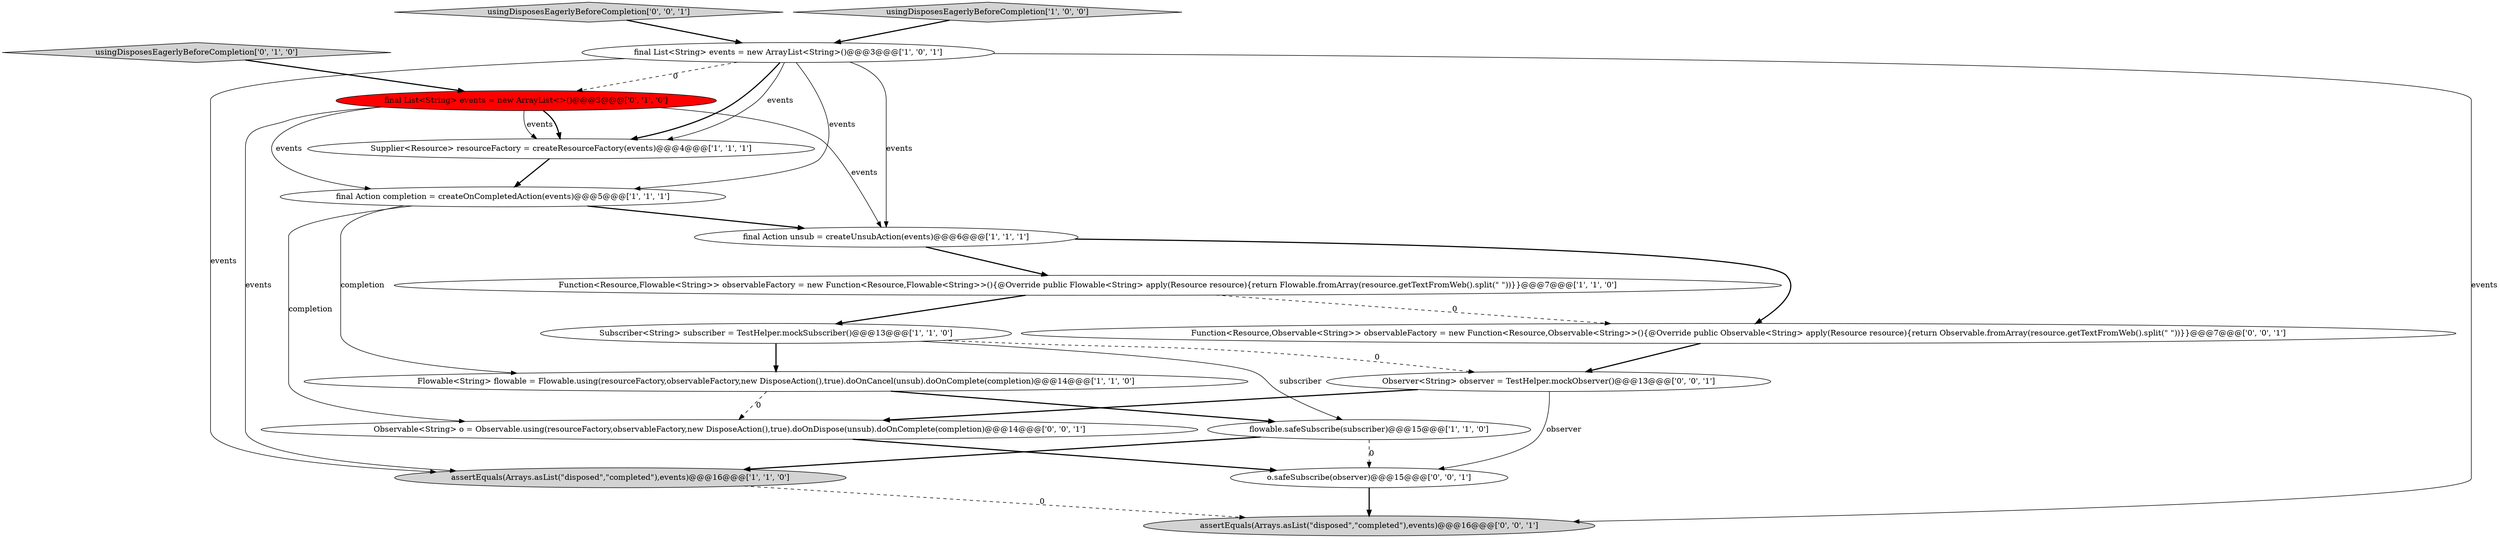 digraph {
15 [style = filled, label = "Function<Resource,Observable<String>> observableFactory = new Function<Resource,Observable<String>>(){@Override public Observable<String> apply(Resource resource){return Observable.fromArray(resource.getTextFromWeb().split(\" \"))}}@@@7@@@['0', '0', '1']", fillcolor = white, shape = ellipse image = "AAA0AAABBB3BBB"];
1 [style = filled, label = "final List<String> events = new ArrayList<String>()@@@3@@@['1', '0', '1']", fillcolor = white, shape = ellipse image = "AAA0AAABBB1BBB"];
17 [style = filled, label = "usingDisposesEagerlyBeforeCompletion['0', '0', '1']", fillcolor = lightgray, shape = diamond image = "AAA0AAABBB3BBB"];
4 [style = filled, label = "Supplier<Resource> resourceFactory = createResourceFactory(events)@@@4@@@['1', '1', '1']", fillcolor = white, shape = ellipse image = "AAA0AAABBB1BBB"];
6 [style = filled, label = "Flowable<String> flowable = Flowable.using(resourceFactory,observableFactory,new DisposeAction(),true).doOnCancel(unsub).doOnComplete(completion)@@@14@@@['1', '1', '0']", fillcolor = white, shape = ellipse image = "AAA0AAABBB1BBB"];
0 [style = filled, label = "usingDisposesEagerlyBeforeCompletion['1', '0', '0']", fillcolor = lightgray, shape = diamond image = "AAA0AAABBB1BBB"];
8 [style = filled, label = "assertEquals(Arrays.asList(\"disposed\",\"completed\"),events)@@@16@@@['1', '1', '0']", fillcolor = lightgray, shape = ellipse image = "AAA0AAABBB1BBB"];
11 [style = filled, label = "usingDisposesEagerlyBeforeCompletion['0', '1', '0']", fillcolor = lightgray, shape = diamond image = "AAA0AAABBB2BBB"];
13 [style = filled, label = "Observable<String> o = Observable.using(resourceFactory,observableFactory,new DisposeAction(),true).doOnDispose(unsub).doOnComplete(completion)@@@14@@@['0', '0', '1']", fillcolor = white, shape = ellipse image = "AAA0AAABBB3BBB"];
12 [style = filled, label = "assertEquals(Arrays.asList(\"disposed\",\"completed\"),events)@@@16@@@['0', '0', '1']", fillcolor = lightgray, shape = ellipse image = "AAA0AAABBB3BBB"];
7 [style = filled, label = "flowable.safeSubscribe(subscriber)@@@15@@@['1', '1', '0']", fillcolor = white, shape = ellipse image = "AAA0AAABBB1BBB"];
3 [style = filled, label = "final Action unsub = createUnsubAction(events)@@@6@@@['1', '1', '1']", fillcolor = white, shape = ellipse image = "AAA0AAABBB1BBB"];
16 [style = filled, label = "Observer<String> observer = TestHelper.mockObserver()@@@13@@@['0', '0', '1']", fillcolor = white, shape = ellipse image = "AAA0AAABBB3BBB"];
5 [style = filled, label = "Function<Resource,Flowable<String>> observableFactory = new Function<Resource,Flowable<String>>(){@Override public Flowable<String> apply(Resource resource){return Flowable.fromArray(resource.getTextFromWeb().split(\" \"))}}@@@7@@@['1', '1', '0']", fillcolor = white, shape = ellipse image = "AAA0AAABBB1BBB"];
2 [style = filled, label = "Subscriber<String> subscriber = TestHelper.mockSubscriber()@@@13@@@['1', '1', '0']", fillcolor = white, shape = ellipse image = "AAA0AAABBB1BBB"];
14 [style = filled, label = "o.safeSubscribe(observer)@@@15@@@['0', '0', '1']", fillcolor = white, shape = ellipse image = "AAA0AAABBB3BBB"];
9 [style = filled, label = "final Action completion = createOnCompletedAction(events)@@@5@@@['1', '1', '1']", fillcolor = white, shape = ellipse image = "AAA0AAABBB1BBB"];
10 [style = filled, label = "final List<String> events = new ArrayList<>()@@@3@@@['0', '1', '0']", fillcolor = red, shape = ellipse image = "AAA1AAABBB2BBB"];
4->9 [style = bold, label=""];
9->6 [style = solid, label="completion"];
1->4 [style = bold, label=""];
16->13 [style = bold, label=""];
1->9 [style = solid, label="events"];
17->1 [style = bold, label=""];
2->6 [style = bold, label=""];
7->14 [style = dashed, label="0"];
8->12 [style = dashed, label="0"];
3->15 [style = bold, label=""];
10->4 [style = solid, label="events"];
9->13 [style = solid, label="completion"];
1->10 [style = dashed, label="0"];
10->9 [style = solid, label="events"];
2->7 [style = solid, label="subscriber"];
1->3 [style = solid, label="events"];
1->12 [style = solid, label="events"];
7->8 [style = bold, label=""];
15->16 [style = bold, label=""];
5->2 [style = bold, label=""];
3->5 [style = bold, label=""];
1->4 [style = solid, label="events"];
10->8 [style = solid, label="events"];
6->13 [style = dashed, label="0"];
11->10 [style = bold, label=""];
1->8 [style = solid, label="events"];
10->3 [style = solid, label="events"];
0->1 [style = bold, label=""];
14->12 [style = bold, label=""];
2->16 [style = dashed, label="0"];
16->14 [style = solid, label="observer"];
10->4 [style = bold, label=""];
9->3 [style = bold, label=""];
6->7 [style = bold, label=""];
5->15 [style = dashed, label="0"];
13->14 [style = bold, label=""];
}
